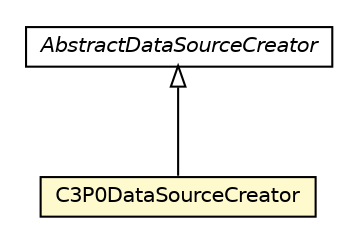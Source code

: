 #!/usr/local/bin/dot
#
# Class diagram 
# Generated by UMLGraph version R5_6_6-8-g8d7759 (http://www.umlgraph.org/)
#

digraph G {
	edge [fontname="Helvetica",fontsize=10,labelfontname="Helvetica",labelfontsize=10];
	node [fontname="Helvetica",fontsize=10,shape=plaintext];
	nodesep=0.25;
	ranksep=0.5;
	// org.dayatang.datasource4saas.dscreator.C3P0DataSourceCreator
	c27408 [label=<<table title="org.dayatang.datasource4saas.dscreator.C3P0DataSourceCreator" border="0" cellborder="1" cellspacing="0" cellpadding="2" port="p" bgcolor="lemonChiffon" href="./C3P0DataSourceCreator.html">
		<tr><td><table border="0" cellspacing="0" cellpadding="1">
<tr><td align="center" balign="center"> C3P0DataSourceCreator </td></tr>
		</table></td></tr>
		</table>>, URL="./C3P0DataSourceCreator.html", fontname="Helvetica", fontcolor="black", fontsize=10.0];
	// org.dayatang.datasource4saas.dscreator.AbstractDataSourceCreator
	c27409 [label=<<table title="org.dayatang.datasource4saas.dscreator.AbstractDataSourceCreator" border="0" cellborder="1" cellspacing="0" cellpadding="2" port="p" href="./AbstractDataSourceCreator.html">
		<tr><td><table border="0" cellspacing="0" cellpadding="1">
<tr><td align="center" balign="center"><font face="Helvetica-Oblique"> AbstractDataSourceCreator </font></td></tr>
		</table></td></tr>
		</table>>, URL="./AbstractDataSourceCreator.html", fontname="Helvetica", fontcolor="black", fontsize=10.0];
	//org.dayatang.datasource4saas.dscreator.C3P0DataSourceCreator extends org.dayatang.datasource4saas.dscreator.AbstractDataSourceCreator
	c27409:p -> c27408:p [dir=back,arrowtail=empty];
}

